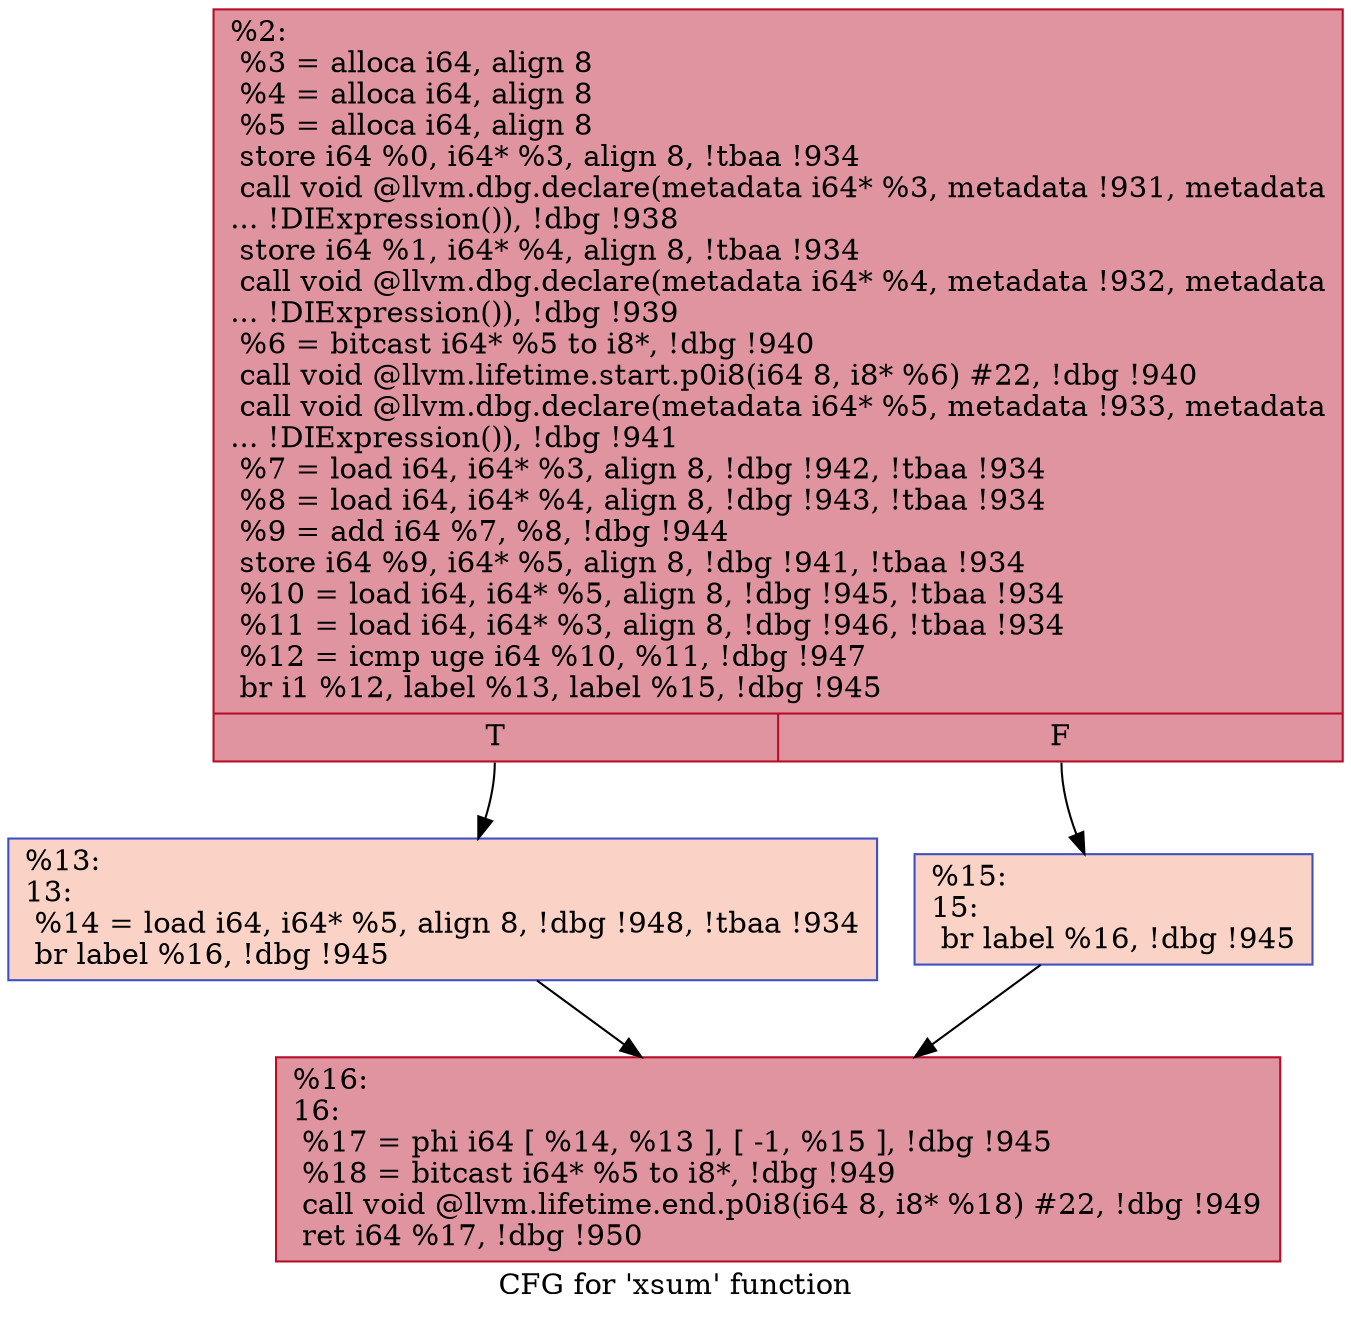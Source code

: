 digraph "CFG for 'xsum' function" {
	label="CFG for 'xsum' function";

	Node0x214e9b0 [shape=record,color="#b70d28ff", style=filled, fillcolor="#b70d2870",label="{%2:\l  %3 = alloca i64, align 8\l  %4 = alloca i64, align 8\l  %5 = alloca i64, align 8\l  store i64 %0, i64* %3, align 8, !tbaa !934\l  call void @llvm.dbg.declare(metadata i64* %3, metadata !931, metadata\l... !DIExpression()), !dbg !938\l  store i64 %1, i64* %4, align 8, !tbaa !934\l  call void @llvm.dbg.declare(metadata i64* %4, metadata !932, metadata\l... !DIExpression()), !dbg !939\l  %6 = bitcast i64* %5 to i8*, !dbg !940\l  call void @llvm.lifetime.start.p0i8(i64 8, i8* %6) #22, !dbg !940\l  call void @llvm.dbg.declare(metadata i64* %5, metadata !933, metadata\l... !DIExpression()), !dbg !941\l  %7 = load i64, i64* %3, align 8, !dbg !942, !tbaa !934\l  %8 = load i64, i64* %4, align 8, !dbg !943, !tbaa !934\l  %9 = add i64 %7, %8, !dbg !944\l  store i64 %9, i64* %5, align 8, !dbg !941, !tbaa !934\l  %10 = load i64, i64* %5, align 8, !dbg !945, !tbaa !934\l  %11 = load i64, i64* %3, align 8, !dbg !946, !tbaa !934\l  %12 = icmp uge i64 %10, %11, !dbg !947\l  br i1 %12, label %13, label %15, !dbg !945\l|{<s0>T|<s1>F}}"];
	Node0x214e9b0:s0 -> Node0x235a210;
	Node0x214e9b0:s1 -> Node0x235a260;
	Node0x235a210 [shape=record,color="#3d50c3ff", style=filled, fillcolor="#f59c7d70",label="{%13:\l13:                                               \l  %14 = load i64, i64* %5, align 8, !dbg !948, !tbaa !934\l  br label %16, !dbg !945\l}"];
	Node0x235a210 -> Node0x235a2b0;
	Node0x235a260 [shape=record,color="#3d50c3ff", style=filled, fillcolor="#f59c7d70",label="{%15:\l15:                                               \l  br label %16, !dbg !945\l}"];
	Node0x235a260 -> Node0x235a2b0;
	Node0x235a2b0 [shape=record,color="#b70d28ff", style=filled, fillcolor="#b70d2870",label="{%16:\l16:                                               \l  %17 = phi i64 [ %14, %13 ], [ -1, %15 ], !dbg !945\l  %18 = bitcast i64* %5 to i8*, !dbg !949\l  call void @llvm.lifetime.end.p0i8(i64 8, i8* %18) #22, !dbg !949\l  ret i64 %17, !dbg !950\l}"];
}
